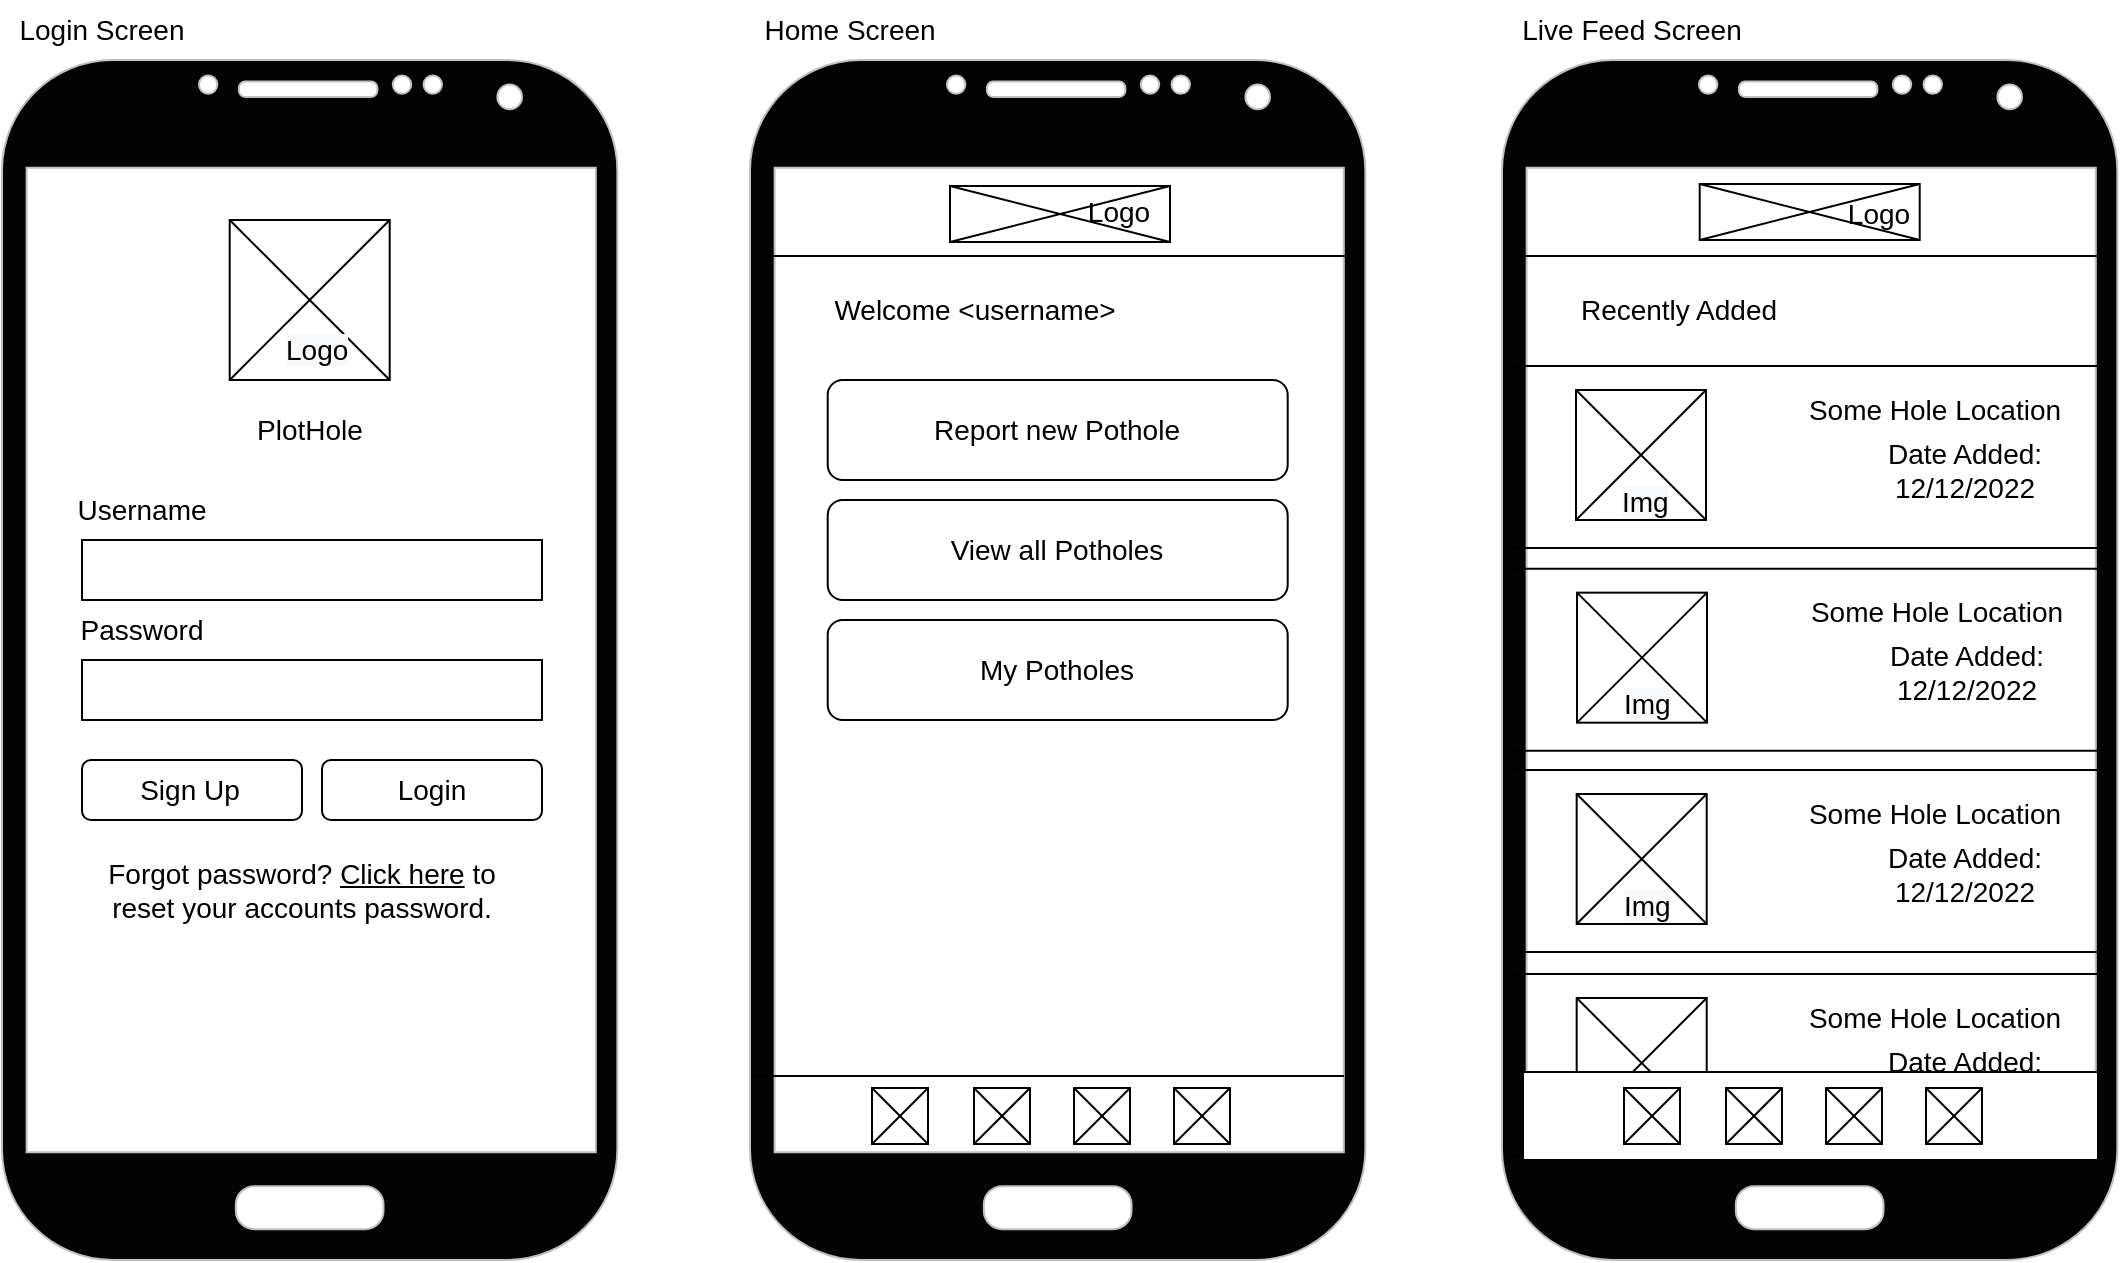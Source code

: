 <mxfile version="20.0.4" type="github">
  <diagram id="bjVdiDGDuuWrtINF5FNi" name="Page-1">
    <mxGraphModel dx="1678" dy="905" grid="1" gridSize="10" guides="1" tooltips="1" connect="1" arrows="1" fold="1" page="1" pageScale="1" pageWidth="827" pageHeight="1169" math="0" shadow="0">
      <root>
        <mxCell id="0" />
        <mxCell id="1" parent="0" />
        <mxCell id="cyxGZDUB5pEwBZSpqyzi-4" value="" style="verticalLabelPosition=bottom;verticalAlign=top;html=1;shadow=0;dashed=0;strokeWidth=1;shape=mxgraph.android.phone2;strokeColor=#c0c0c0;flipV=0;fillColor=#030303;" parent="1" vertex="1">
          <mxGeometry x="40" y="40" width="307.69" height="600" as="geometry" />
        </mxCell>
        <mxCell id="cyxGZDUB5pEwBZSpqyzi-10" value="" style="group" parent="1" vertex="1" connectable="0">
          <mxGeometry x="153.85" y="120" width="86.15" height="80" as="geometry" />
        </mxCell>
        <mxCell id="cyxGZDUB5pEwBZSpqyzi-7" value="" style="rounded=0;whiteSpace=wrap;html=1;fillColor=#FFFFFF;" parent="cyxGZDUB5pEwBZSpqyzi-10" vertex="1">
          <mxGeometry x="8.527e-14" width="80" height="80" as="geometry" />
        </mxCell>
        <mxCell id="cyxGZDUB5pEwBZSpqyzi-8" value="" style="endArrow=none;html=1;rounded=0;exitX=0;exitY=1;exitDx=0;exitDy=0;" parent="cyxGZDUB5pEwBZSpqyzi-10" source="cyxGZDUB5pEwBZSpqyzi-7" edge="1">
          <mxGeometry width="50" height="50" relative="1" as="geometry">
            <mxPoint x="30.0" y="50" as="sourcePoint" />
            <mxPoint x="80.0" as="targetPoint" />
          </mxGeometry>
        </mxCell>
        <mxCell id="cyxGZDUB5pEwBZSpqyzi-9" value="" style="endArrow=none;html=1;rounded=0;exitX=1;exitY=1;exitDx=0;exitDy=0;" parent="cyxGZDUB5pEwBZSpqyzi-10" source="cyxGZDUB5pEwBZSpqyzi-7" edge="1">
          <mxGeometry width="50" height="50" relative="1" as="geometry">
            <mxPoint x="-80" y="80" as="sourcePoint" />
            <mxPoint as="targetPoint" />
          </mxGeometry>
        </mxCell>
        <mxCell id="MJLlHMDSpS5lDLoSnXZj-43" value="&lt;meta charset=&quot;utf-8&quot;&gt;&lt;span style=&quot;color: rgb(0, 0, 0); font-family: Helvetica; font-size: 14px; font-style: normal; font-variant-ligatures: normal; font-variant-caps: normal; font-weight: 400; letter-spacing: normal; orphans: 2; text-align: center; text-indent: 0px; text-transform: none; widows: 2; word-spacing: 0px; -webkit-text-stroke-width: 0px; background-color: rgb(248, 249, 250); text-decoration-thickness: initial; text-decoration-style: initial; text-decoration-color: initial; float: none; display: inline !important;&quot;&gt;Logo&lt;/span&gt;" style="text;whiteSpace=wrap;html=1;" vertex="1" parent="cyxGZDUB5pEwBZSpqyzi-10">
          <mxGeometry x="26.15" y="50" width="33.85" height="20" as="geometry" />
        </mxCell>
        <mxCell id="cyxGZDUB5pEwBZSpqyzi-15" value="PlotHole" style="text;html=1;strokeColor=none;fillColor=none;align=center;verticalAlign=middle;whiteSpace=wrap;rounded=0;fontSize=14;" parent="1" vertex="1">
          <mxGeometry x="163.85" y="210" width="60" height="30" as="geometry" />
        </mxCell>
        <mxCell id="cyxGZDUB5pEwBZSpqyzi-16" value="Username" style="text;html=1;strokeColor=none;fillColor=none;align=center;verticalAlign=middle;whiteSpace=wrap;rounded=0;fontSize=14;" parent="1" vertex="1">
          <mxGeometry x="80" y="250" width="60" height="30" as="geometry" />
        </mxCell>
        <mxCell id="cyxGZDUB5pEwBZSpqyzi-17" value="" style="rounded=0;whiteSpace=wrap;html=1;fontSize=14;fillColor=#FFFFFF;" parent="1" vertex="1">
          <mxGeometry x="80" y="280" width="230" height="30" as="geometry" />
        </mxCell>
        <mxCell id="cyxGZDUB5pEwBZSpqyzi-18" value="Password" style="text;html=1;strokeColor=none;fillColor=none;align=center;verticalAlign=middle;whiteSpace=wrap;rounded=0;fontSize=14;" parent="1" vertex="1">
          <mxGeometry x="80" y="310" width="60" height="30" as="geometry" />
        </mxCell>
        <mxCell id="cyxGZDUB5pEwBZSpqyzi-19" value="" style="rounded=0;whiteSpace=wrap;html=1;fontSize=14;fillColor=#FFFFFF;" parent="1" vertex="1">
          <mxGeometry x="80" y="340" width="230" height="30" as="geometry" />
        </mxCell>
        <mxCell id="cyxGZDUB5pEwBZSpqyzi-20" value="" style="rounded=1;whiteSpace=wrap;html=1;fontSize=14;fillColor=#FFFFFF;" parent="1" vertex="1">
          <mxGeometry x="80" y="390" width="110" height="30" as="geometry" />
        </mxCell>
        <mxCell id="cyxGZDUB5pEwBZSpqyzi-21" value="" style="rounded=1;whiteSpace=wrap;html=1;fontSize=14;fillColor=#FFFFFF;" parent="1" vertex="1">
          <mxGeometry x="200" y="390" width="110" height="30" as="geometry" />
        </mxCell>
        <mxCell id="cyxGZDUB5pEwBZSpqyzi-22" value="Sign Up" style="text;html=1;strokeColor=none;fillColor=none;align=center;verticalAlign=middle;whiteSpace=wrap;rounded=0;fontSize=14;" parent="1" vertex="1">
          <mxGeometry x="103.85" y="390" width="60" height="30" as="geometry" />
        </mxCell>
        <mxCell id="cyxGZDUB5pEwBZSpqyzi-23" value="Login" style="text;html=1;strokeColor=none;fillColor=none;align=center;verticalAlign=middle;whiteSpace=wrap;rounded=0;fontSize=14;" parent="1" vertex="1">
          <mxGeometry x="225" y="390" width="60" height="30" as="geometry" />
        </mxCell>
        <mxCell id="cyxGZDUB5pEwBZSpqyzi-24" value="Forgot password? &lt;u&gt;Click here&lt;/u&gt; to reset your accounts password." style="text;html=1;strokeColor=none;fillColor=none;align=center;verticalAlign=middle;whiteSpace=wrap;rounded=0;fontSize=14;" parent="1" vertex="1">
          <mxGeometry x="80" y="430" width="220" height="50" as="geometry" />
        </mxCell>
        <mxCell id="vHhuPsptqi6PCCdE8fra-1" value="" style="verticalLabelPosition=bottom;verticalAlign=top;html=1;shadow=0;dashed=0;strokeWidth=1;shape=mxgraph.android.phone2;strokeColor=#c0c0c0;flipV=0;fillColor=#030303;" parent="1" vertex="1">
          <mxGeometry x="414" y="40" width="307.69" height="600" as="geometry" />
        </mxCell>
        <mxCell id="vHhuPsptqi6PCCdE8fra-3" value="" style="endArrow=none;html=1;rounded=0;fontSize=14;" parent="1" edge="1">
          <mxGeometry width="50" height="50" relative="1" as="geometry">
            <mxPoint x="415" y="548" as="sourcePoint" />
            <mxPoint x="711" y="548" as="targetPoint" />
          </mxGeometry>
        </mxCell>
        <mxCell id="vHhuPsptqi6PCCdE8fra-8" value="" style="group" parent="1" vertex="1" connectable="0">
          <mxGeometry x="475" y="554" width="28" height="28" as="geometry" />
        </mxCell>
        <mxCell id="vHhuPsptqi6PCCdE8fra-9" value="" style="rounded=0;whiteSpace=wrap;html=1;fillColor=#FFFFFF;" parent="vHhuPsptqi6PCCdE8fra-8" vertex="1">
          <mxGeometry x="2.984e-14" width="28.0" height="28" as="geometry" />
        </mxCell>
        <mxCell id="vHhuPsptqi6PCCdE8fra-10" value="" style="endArrow=none;html=1;rounded=0;exitX=0;exitY=1;exitDx=0;exitDy=0;" parent="vHhuPsptqi6PCCdE8fra-8" source="vHhuPsptqi6PCCdE8fra-9" edge="1">
          <mxGeometry width="50" height="50" relative="1" as="geometry">
            <mxPoint x="10.5" y="17.5" as="sourcePoint" />
            <mxPoint x="28" as="targetPoint" />
          </mxGeometry>
        </mxCell>
        <mxCell id="vHhuPsptqi6PCCdE8fra-11" value="" style="endArrow=none;html=1;rounded=0;exitX=1;exitY=1;exitDx=0;exitDy=0;" parent="vHhuPsptqi6PCCdE8fra-8" source="vHhuPsptqi6PCCdE8fra-9" edge="1">
          <mxGeometry width="50" height="50" relative="1" as="geometry">
            <mxPoint x="-28.0" y="28" as="sourcePoint" />
            <mxPoint as="targetPoint" />
          </mxGeometry>
        </mxCell>
        <mxCell id="vHhuPsptqi6PCCdE8fra-12" value="" style="group" parent="1" vertex="1" connectable="0">
          <mxGeometry x="526" y="554" width="28" height="28" as="geometry" />
        </mxCell>
        <mxCell id="vHhuPsptqi6PCCdE8fra-13" value="" style="rounded=0;whiteSpace=wrap;html=1;fillColor=#FFFFFF;" parent="vHhuPsptqi6PCCdE8fra-12" vertex="1">
          <mxGeometry x="2.984e-14" width="28.0" height="28" as="geometry" />
        </mxCell>
        <mxCell id="vHhuPsptqi6PCCdE8fra-14" value="" style="endArrow=none;html=1;rounded=0;exitX=0;exitY=1;exitDx=0;exitDy=0;" parent="vHhuPsptqi6PCCdE8fra-12" source="vHhuPsptqi6PCCdE8fra-13" edge="1">
          <mxGeometry width="50" height="50" relative="1" as="geometry">
            <mxPoint x="10.5" y="17.5" as="sourcePoint" />
            <mxPoint x="28" as="targetPoint" />
          </mxGeometry>
        </mxCell>
        <mxCell id="vHhuPsptqi6PCCdE8fra-15" value="" style="endArrow=none;html=1;rounded=0;exitX=1;exitY=1;exitDx=0;exitDy=0;" parent="vHhuPsptqi6PCCdE8fra-12" source="vHhuPsptqi6PCCdE8fra-13" edge="1">
          <mxGeometry width="50" height="50" relative="1" as="geometry">
            <mxPoint x="-28.0" y="28" as="sourcePoint" />
            <mxPoint as="targetPoint" />
          </mxGeometry>
        </mxCell>
        <mxCell id="vHhuPsptqi6PCCdE8fra-16" value="" style="group" parent="1" vertex="1" connectable="0">
          <mxGeometry x="576" y="554" width="28" height="28" as="geometry" />
        </mxCell>
        <mxCell id="vHhuPsptqi6PCCdE8fra-17" value="" style="rounded=0;whiteSpace=wrap;html=1;fillColor=#FFFFFF;" parent="vHhuPsptqi6PCCdE8fra-16" vertex="1">
          <mxGeometry x="2.984e-14" width="28.0" height="28" as="geometry" />
        </mxCell>
        <mxCell id="vHhuPsptqi6PCCdE8fra-18" value="" style="endArrow=none;html=1;rounded=0;exitX=0;exitY=1;exitDx=0;exitDy=0;" parent="vHhuPsptqi6PCCdE8fra-16" source="vHhuPsptqi6PCCdE8fra-17" edge="1">
          <mxGeometry width="50" height="50" relative="1" as="geometry">
            <mxPoint x="10.5" y="17.5" as="sourcePoint" />
            <mxPoint x="28" as="targetPoint" />
          </mxGeometry>
        </mxCell>
        <mxCell id="vHhuPsptqi6PCCdE8fra-19" value="" style="endArrow=none;html=1;rounded=0;exitX=1;exitY=1;exitDx=0;exitDy=0;" parent="vHhuPsptqi6PCCdE8fra-16" source="vHhuPsptqi6PCCdE8fra-17" edge="1">
          <mxGeometry width="50" height="50" relative="1" as="geometry">
            <mxPoint x="-28.0" y="28" as="sourcePoint" />
            <mxPoint as="targetPoint" />
          </mxGeometry>
        </mxCell>
        <mxCell id="vHhuPsptqi6PCCdE8fra-20" value="" style="group" parent="1" vertex="1" connectable="0">
          <mxGeometry x="626" y="554" width="28" height="28" as="geometry" />
        </mxCell>
        <mxCell id="vHhuPsptqi6PCCdE8fra-21" value="" style="rounded=0;whiteSpace=wrap;html=1;fillColor=#FFFFFF;" parent="vHhuPsptqi6PCCdE8fra-20" vertex="1">
          <mxGeometry x="2.984e-14" width="28.0" height="28" as="geometry" />
        </mxCell>
        <mxCell id="vHhuPsptqi6PCCdE8fra-22" value="" style="endArrow=none;html=1;rounded=0;exitX=0;exitY=1;exitDx=0;exitDy=0;" parent="vHhuPsptqi6PCCdE8fra-20" source="vHhuPsptqi6PCCdE8fra-21" edge="1">
          <mxGeometry width="50" height="50" relative="1" as="geometry">
            <mxPoint x="10.5" y="17.5" as="sourcePoint" />
            <mxPoint x="28" as="targetPoint" />
          </mxGeometry>
        </mxCell>
        <mxCell id="vHhuPsptqi6PCCdE8fra-23" value="" style="endArrow=none;html=1;rounded=0;exitX=1;exitY=1;exitDx=0;exitDy=0;" parent="vHhuPsptqi6PCCdE8fra-20" source="vHhuPsptqi6PCCdE8fra-21" edge="1">
          <mxGeometry width="50" height="50" relative="1" as="geometry">
            <mxPoint x="-28.0" y="28" as="sourcePoint" />
            <mxPoint as="targetPoint" />
          </mxGeometry>
        </mxCell>
        <mxCell id="vHhuPsptqi6PCCdE8fra-24" value="" style="endArrow=none;html=1;rounded=0;fontSize=14;" parent="1" edge="1">
          <mxGeometry width="50" height="50" relative="1" as="geometry">
            <mxPoint x="420.0" y="138" as="sourcePoint" />
            <mxPoint x="716" y="138" as="targetPoint" />
          </mxGeometry>
        </mxCell>
        <mxCell id="vHhuPsptqi6PCCdE8fra-27" value="" style="group" parent="1" vertex="1" connectable="0">
          <mxGeometry x="514" y="103" width="124.3" height="28" as="geometry" />
        </mxCell>
        <mxCell id="vHhuPsptqi6PCCdE8fra-28" value="" style="rounded=0;whiteSpace=wrap;html=1;fillColor=#FFFFFF;" parent="vHhuPsptqi6PCCdE8fra-27" vertex="1">
          <mxGeometry x="1.172e-13" width="110.0" height="28" as="geometry" />
        </mxCell>
        <mxCell id="vHhuPsptqi6PCCdE8fra-29" value="" style="endArrow=none;html=1;rounded=0;exitX=0;exitY=1;exitDx=0;exitDy=0;" parent="vHhuPsptqi6PCCdE8fra-27" source="vHhuPsptqi6PCCdE8fra-28" edge="1">
          <mxGeometry width="50" height="50" relative="1" as="geometry">
            <mxPoint x="41.25" y="17.5" as="sourcePoint" />
            <mxPoint x="110" as="targetPoint" />
          </mxGeometry>
        </mxCell>
        <mxCell id="vHhuPsptqi6PCCdE8fra-30" value="" style="endArrow=none;html=1;rounded=0;exitX=1;exitY=1;exitDx=0;exitDy=0;" parent="vHhuPsptqi6PCCdE8fra-27" source="vHhuPsptqi6PCCdE8fra-28" edge="1">
          <mxGeometry width="50" height="50" relative="1" as="geometry">
            <mxPoint x="-110.0" y="28" as="sourcePoint" />
            <mxPoint as="targetPoint" />
          </mxGeometry>
        </mxCell>
        <mxCell id="MJLlHMDSpS5lDLoSnXZj-32" value="Logo" style="text;html=1;strokeColor=none;fillColor=none;align=center;verticalAlign=middle;whiteSpace=wrap;rounded=0;fontSize=14;" vertex="1" parent="vHhuPsptqi6PCCdE8fra-27">
          <mxGeometry x="56.0" y="-2" width="57.15" height="30" as="geometry" />
        </mxCell>
        <mxCell id="vHhuPsptqi6PCCdE8fra-33" value="Welcome &amp;lt;username&amp;gt;" style="text;html=1;strokeColor=none;fillColor=none;align=center;verticalAlign=middle;whiteSpace=wrap;rounded=0;fontSize=14;" parent="1" vertex="1">
          <mxGeometry x="452.85" y="150" width="147" height="30" as="geometry" />
        </mxCell>
        <mxCell id="vHhuPsptqi6PCCdE8fra-34" value="" style="rounded=1;whiteSpace=wrap;html=1;fontSize=14;fillColor=#FFFFFF;" parent="1" vertex="1">
          <mxGeometry x="452.85" y="200" width="230" height="50" as="geometry" />
        </mxCell>
        <mxCell id="vHhuPsptqi6PCCdE8fra-35" value="Report new Pothole" style="text;html=1;strokeColor=none;fillColor=none;align=center;verticalAlign=middle;whiteSpace=wrap;rounded=0;fontSize=14;" parent="1" vertex="1">
          <mxGeometry x="494.35" y="210" width="147" height="30" as="geometry" />
        </mxCell>
        <mxCell id="vHhuPsptqi6PCCdE8fra-36" value="" style="rounded=1;whiteSpace=wrap;html=1;fontSize=14;fillColor=#FFFFFF;" parent="1" vertex="1">
          <mxGeometry x="452.85" y="260" width="230" height="50" as="geometry" />
        </mxCell>
        <mxCell id="vHhuPsptqi6PCCdE8fra-37" value="View all Potholes" style="text;html=1;strokeColor=none;fillColor=none;align=center;verticalAlign=middle;whiteSpace=wrap;rounded=0;fontSize=14;" parent="1" vertex="1">
          <mxGeometry x="494.35" y="270" width="147" height="30" as="geometry" />
        </mxCell>
        <mxCell id="vHhuPsptqi6PCCdE8fra-38" value="" style="rounded=1;whiteSpace=wrap;html=1;fontSize=14;fillColor=#FFFFFF;" parent="1" vertex="1">
          <mxGeometry x="452.85" y="320" width="230" height="50" as="geometry" />
        </mxCell>
        <mxCell id="vHhuPsptqi6PCCdE8fra-39" value="My Potholes" style="text;html=1;strokeColor=none;fillColor=none;align=center;verticalAlign=middle;whiteSpace=wrap;rounded=0;fontSize=14;" parent="1" vertex="1">
          <mxGeometry x="494.35" y="330" width="147" height="30" as="geometry" />
        </mxCell>
        <mxCell id="vHhuPsptqi6PCCdE8fra-42" value="Login Screen" style="text;html=1;strokeColor=none;fillColor=none;align=center;verticalAlign=middle;whiteSpace=wrap;rounded=0;fontSize=14;" parent="1" vertex="1">
          <mxGeometry x="40" y="10" width="100" height="30" as="geometry" />
        </mxCell>
        <mxCell id="vHhuPsptqi6PCCdE8fra-43" value="Home Screen" style="text;html=1;strokeColor=none;fillColor=none;align=center;verticalAlign=middle;whiteSpace=wrap;rounded=0;fontSize=14;" parent="1" vertex="1">
          <mxGeometry x="414" y="10" width="100" height="30" as="geometry" />
        </mxCell>
        <mxCell id="MJLlHMDSpS5lDLoSnXZj-1" value="" style="verticalLabelPosition=bottom;verticalAlign=top;html=1;shadow=0;dashed=0;strokeWidth=1;shape=mxgraph.android.phone2;strokeColor=#c0c0c0;flipV=0;fillColor=#030303;" vertex="1" parent="1">
          <mxGeometry x="790" y="40" width="307.69" height="600" as="geometry" />
        </mxCell>
        <mxCell id="MJLlHMDSpS5lDLoSnXZj-19" value="" style="endArrow=none;html=1;rounded=0;fontSize=14;" edge="1" parent="1">
          <mxGeometry width="50" height="50" relative="1" as="geometry">
            <mxPoint x="796.0" y="138" as="sourcePoint" />
            <mxPoint x="1092" y="138" as="targetPoint" />
          </mxGeometry>
        </mxCell>
        <mxCell id="MJLlHMDSpS5lDLoSnXZj-20" value="" style="group" vertex="1" connectable="0" parent="1">
          <mxGeometry x="888.85" y="102" width="118.3" height="30" as="geometry" />
        </mxCell>
        <mxCell id="MJLlHMDSpS5lDLoSnXZj-21" value="" style="rounded=0;whiteSpace=wrap;html=1;fillColor=#FFFFFF;" vertex="1" parent="MJLlHMDSpS5lDLoSnXZj-20">
          <mxGeometry x="1.172e-13" width="110.0" height="28" as="geometry" />
        </mxCell>
        <mxCell id="MJLlHMDSpS5lDLoSnXZj-22" value="" style="endArrow=none;html=1;rounded=0;exitX=0;exitY=1;exitDx=0;exitDy=0;" edge="1" parent="MJLlHMDSpS5lDLoSnXZj-20" source="MJLlHMDSpS5lDLoSnXZj-21">
          <mxGeometry width="50" height="50" relative="1" as="geometry">
            <mxPoint x="41.25" y="17.5" as="sourcePoint" />
            <mxPoint x="110" as="targetPoint" />
          </mxGeometry>
        </mxCell>
        <mxCell id="MJLlHMDSpS5lDLoSnXZj-23" value="" style="endArrow=none;html=1;rounded=0;exitX=1;exitY=1;exitDx=0;exitDy=0;" edge="1" parent="MJLlHMDSpS5lDLoSnXZj-20" source="MJLlHMDSpS5lDLoSnXZj-21">
          <mxGeometry width="50" height="50" relative="1" as="geometry">
            <mxPoint x="-110.0" y="28" as="sourcePoint" />
            <mxPoint as="targetPoint" />
          </mxGeometry>
        </mxCell>
        <mxCell id="MJLlHMDSpS5lDLoSnXZj-33" value="Logo" style="text;html=1;strokeColor=none;fillColor=none;align=center;verticalAlign=middle;whiteSpace=wrap;rounded=0;fontSize=14;" vertex="1" parent="MJLlHMDSpS5lDLoSnXZj-20">
          <mxGeometry x="61.15" width="57.15" height="30" as="geometry" />
        </mxCell>
        <mxCell id="MJLlHMDSpS5lDLoSnXZj-31" value="Live Feed Screen" style="text;html=1;strokeColor=none;fillColor=none;align=center;verticalAlign=middle;whiteSpace=wrap;rounded=0;fontSize=14;" vertex="1" parent="1">
          <mxGeometry x="790" y="10" width="130" height="30" as="geometry" />
        </mxCell>
        <mxCell id="MJLlHMDSpS5lDLoSnXZj-34" value="Recently Added" style="text;html=1;strokeColor=none;fillColor=none;align=center;verticalAlign=middle;whiteSpace=wrap;rounded=0;fontSize=14;" vertex="1" parent="1">
          <mxGeometry x="827" y="150" width="103" height="30" as="geometry" />
        </mxCell>
        <mxCell id="MJLlHMDSpS5lDLoSnXZj-35" value="" style="endArrow=none;html=1;rounded=0;" edge="1" parent="1">
          <mxGeometry width="50" height="50" relative="1" as="geometry">
            <mxPoint x="794" y="193" as="sourcePoint" />
            <mxPoint x="1093" y="193" as="targetPoint" />
          </mxGeometry>
        </mxCell>
        <mxCell id="MJLlHMDSpS5lDLoSnXZj-36" value="Some Hole Location" style="text;html=1;strokeColor=none;fillColor=none;align=center;verticalAlign=middle;whiteSpace=wrap;rounded=0;fontSize=14;" vertex="1" parent="1">
          <mxGeometry x="940" y="200" width="133" height="30" as="geometry" />
        </mxCell>
        <mxCell id="MJLlHMDSpS5lDLoSnXZj-37" value="Date Added: 12/12/2022" style="text;html=1;strokeColor=none;fillColor=none;align=center;verticalAlign=middle;whiteSpace=wrap;rounded=0;fontSize=14;" vertex="1" parent="1">
          <mxGeometry x="970" y="230" width="103" height="30" as="geometry" />
        </mxCell>
        <mxCell id="MJLlHMDSpS5lDLoSnXZj-44" value="" style="group" vertex="1" connectable="0" parent="1">
          <mxGeometry x="827" y="205" width="70" height="65" as="geometry" />
        </mxCell>
        <mxCell id="MJLlHMDSpS5lDLoSnXZj-45" value="" style="rounded=0;whiteSpace=wrap;html=1;fillColor=#FFFFFF;" vertex="1" parent="MJLlHMDSpS5lDLoSnXZj-44">
          <mxGeometry x="6.928e-14" width="65.003" height="65" as="geometry" />
        </mxCell>
        <mxCell id="MJLlHMDSpS5lDLoSnXZj-46" value="" style="endArrow=none;html=1;rounded=0;exitX=0;exitY=1;exitDx=0;exitDy=0;" edge="1" parent="MJLlHMDSpS5lDLoSnXZj-44" source="MJLlHMDSpS5lDLoSnXZj-45">
          <mxGeometry width="50" height="50" relative="1" as="geometry">
            <mxPoint x="24.376" y="40.625" as="sourcePoint" />
            <mxPoint x="65.003" as="targetPoint" />
          </mxGeometry>
        </mxCell>
        <mxCell id="MJLlHMDSpS5lDLoSnXZj-47" value="" style="endArrow=none;html=1;rounded=0;exitX=1;exitY=1;exitDx=0;exitDy=0;" edge="1" parent="MJLlHMDSpS5lDLoSnXZj-44" source="MJLlHMDSpS5lDLoSnXZj-45">
          <mxGeometry width="50" height="50" relative="1" as="geometry">
            <mxPoint x="-65.003" y="65" as="sourcePoint" />
            <mxPoint as="targetPoint" />
          </mxGeometry>
        </mxCell>
        <mxCell id="MJLlHMDSpS5lDLoSnXZj-48" value="&lt;span style=&quot;color: rgb(0, 0, 0); font-family: Helvetica; font-size: 14px; font-style: normal; font-variant-ligatures: normal; font-variant-caps: normal; font-weight: 400; letter-spacing: normal; orphans: 2; text-align: center; text-indent: 0px; text-transform: none; widows: 2; word-spacing: 0px; -webkit-text-stroke-width: 0px; background-color: rgb(248, 249, 250); text-decoration-thickness: initial; text-decoration-style: initial; text-decoration-color: initial; float: none; display: inline !important;&quot;&gt;Img&lt;/span&gt;" style="text;whiteSpace=wrap;html=1;" vertex="1" parent="MJLlHMDSpS5lDLoSnXZj-44">
          <mxGeometry x="21.248" y="40.625" width="27.504" height="16.25" as="geometry" />
        </mxCell>
        <mxCell id="MJLlHMDSpS5lDLoSnXZj-49" value="" style="endArrow=none;html=1;rounded=0;" edge="1" parent="1">
          <mxGeometry width="50" height="50" relative="1" as="geometry">
            <mxPoint x="794" y="284" as="sourcePoint" />
            <mxPoint x="1093" y="284" as="targetPoint" />
          </mxGeometry>
        </mxCell>
        <mxCell id="MJLlHMDSpS5lDLoSnXZj-59" value="" style="endArrow=none;html=1;rounded=0;" edge="1" parent="1">
          <mxGeometry width="50" height="50" relative="1" as="geometry">
            <mxPoint x="794.5" y="294.33" as="sourcePoint" />
            <mxPoint x="1093.5" y="294.33" as="targetPoint" />
          </mxGeometry>
        </mxCell>
        <mxCell id="MJLlHMDSpS5lDLoSnXZj-60" value="Some Hole Location" style="text;html=1;strokeColor=none;fillColor=none;align=center;verticalAlign=middle;whiteSpace=wrap;rounded=0;fontSize=14;" vertex="1" parent="1">
          <mxGeometry x="940.5" y="301.33" width="133" height="30" as="geometry" />
        </mxCell>
        <mxCell id="MJLlHMDSpS5lDLoSnXZj-61" value="Date Added: 12/12/2022" style="text;html=1;strokeColor=none;fillColor=none;align=center;verticalAlign=middle;whiteSpace=wrap;rounded=0;fontSize=14;" vertex="1" parent="1">
          <mxGeometry x="970.5" y="331.33" width="103" height="30" as="geometry" />
        </mxCell>
        <mxCell id="MJLlHMDSpS5lDLoSnXZj-62" value="" style="group" vertex="1" connectable="0" parent="1">
          <mxGeometry x="827.5" y="306.33" width="70" height="65" as="geometry" />
        </mxCell>
        <mxCell id="MJLlHMDSpS5lDLoSnXZj-63" value="" style="rounded=0;whiteSpace=wrap;html=1;fillColor=#FFFFFF;" vertex="1" parent="MJLlHMDSpS5lDLoSnXZj-62">
          <mxGeometry x="6.928e-14" width="65.003" height="65" as="geometry" />
        </mxCell>
        <mxCell id="MJLlHMDSpS5lDLoSnXZj-64" value="" style="endArrow=none;html=1;rounded=0;exitX=0;exitY=1;exitDx=0;exitDy=0;" edge="1" parent="MJLlHMDSpS5lDLoSnXZj-62" source="MJLlHMDSpS5lDLoSnXZj-63">
          <mxGeometry width="50" height="50" relative="1" as="geometry">
            <mxPoint x="24.376" y="40.625" as="sourcePoint" />
            <mxPoint x="65.003" as="targetPoint" />
          </mxGeometry>
        </mxCell>
        <mxCell id="MJLlHMDSpS5lDLoSnXZj-65" value="" style="endArrow=none;html=1;rounded=0;exitX=1;exitY=1;exitDx=0;exitDy=0;" edge="1" parent="MJLlHMDSpS5lDLoSnXZj-62" source="MJLlHMDSpS5lDLoSnXZj-63">
          <mxGeometry width="50" height="50" relative="1" as="geometry">
            <mxPoint x="-65.003" y="65" as="sourcePoint" />
            <mxPoint as="targetPoint" />
          </mxGeometry>
        </mxCell>
        <mxCell id="MJLlHMDSpS5lDLoSnXZj-66" value="&lt;span style=&quot;color: rgb(0, 0, 0); font-family: Helvetica; font-size: 14px; font-style: normal; font-variant-ligatures: normal; font-variant-caps: normal; font-weight: 400; letter-spacing: normal; orphans: 2; text-align: center; text-indent: 0px; text-transform: none; widows: 2; word-spacing: 0px; -webkit-text-stroke-width: 0px; background-color: rgb(248, 249, 250); text-decoration-thickness: initial; text-decoration-style: initial; text-decoration-color: initial; float: none; display: inline !important;&quot;&gt;Img&lt;/span&gt;" style="text;whiteSpace=wrap;html=1;" vertex="1" parent="MJLlHMDSpS5lDLoSnXZj-62">
          <mxGeometry x="21.248" y="40.625" width="27.504" height="16.25" as="geometry" />
        </mxCell>
        <mxCell id="MJLlHMDSpS5lDLoSnXZj-67" value="" style="endArrow=none;html=1;rounded=0;" edge="1" parent="1">
          <mxGeometry width="50" height="50" relative="1" as="geometry">
            <mxPoint x="794.5" y="385.33" as="sourcePoint" />
            <mxPoint x="1093.5" y="385.33" as="targetPoint" />
          </mxGeometry>
        </mxCell>
        <mxCell id="MJLlHMDSpS5lDLoSnXZj-68" value="" style="endArrow=none;html=1;rounded=0;" edge="1" parent="1">
          <mxGeometry width="50" height="50" relative="1" as="geometry">
            <mxPoint x="794.34" y="395.0" as="sourcePoint" />
            <mxPoint x="1093.34" y="395.0" as="targetPoint" />
          </mxGeometry>
        </mxCell>
        <mxCell id="MJLlHMDSpS5lDLoSnXZj-69" value="Some Hole Location" style="text;html=1;strokeColor=none;fillColor=none;align=center;verticalAlign=middle;whiteSpace=wrap;rounded=0;fontSize=14;" vertex="1" parent="1">
          <mxGeometry x="940.34" y="402" width="133" height="30" as="geometry" />
        </mxCell>
        <mxCell id="MJLlHMDSpS5lDLoSnXZj-70" value="Date Added: 12/12/2022" style="text;html=1;strokeColor=none;fillColor=none;align=center;verticalAlign=middle;whiteSpace=wrap;rounded=0;fontSize=14;" vertex="1" parent="1">
          <mxGeometry x="970.34" y="432" width="103" height="30" as="geometry" />
        </mxCell>
        <mxCell id="MJLlHMDSpS5lDLoSnXZj-71" value="" style="group" vertex="1" connectable="0" parent="1">
          <mxGeometry x="827.34" y="407" width="70" height="65" as="geometry" />
        </mxCell>
        <mxCell id="MJLlHMDSpS5lDLoSnXZj-72" value="" style="rounded=0;whiteSpace=wrap;html=1;fillColor=#FFFFFF;" vertex="1" parent="MJLlHMDSpS5lDLoSnXZj-71">
          <mxGeometry x="6.928e-14" width="65.003" height="65" as="geometry" />
        </mxCell>
        <mxCell id="MJLlHMDSpS5lDLoSnXZj-73" value="" style="endArrow=none;html=1;rounded=0;exitX=0;exitY=1;exitDx=0;exitDy=0;" edge="1" parent="MJLlHMDSpS5lDLoSnXZj-71" source="MJLlHMDSpS5lDLoSnXZj-72">
          <mxGeometry width="50" height="50" relative="1" as="geometry">
            <mxPoint x="24.376" y="40.625" as="sourcePoint" />
            <mxPoint x="65.003" as="targetPoint" />
          </mxGeometry>
        </mxCell>
        <mxCell id="MJLlHMDSpS5lDLoSnXZj-74" value="" style="endArrow=none;html=1;rounded=0;exitX=1;exitY=1;exitDx=0;exitDy=0;" edge="1" parent="MJLlHMDSpS5lDLoSnXZj-71" source="MJLlHMDSpS5lDLoSnXZj-72">
          <mxGeometry width="50" height="50" relative="1" as="geometry">
            <mxPoint x="-65.003" y="65" as="sourcePoint" />
            <mxPoint as="targetPoint" />
          </mxGeometry>
        </mxCell>
        <mxCell id="MJLlHMDSpS5lDLoSnXZj-75" value="&lt;span style=&quot;color: rgb(0, 0, 0); font-family: Helvetica; font-size: 14px; font-style: normal; font-variant-ligatures: normal; font-variant-caps: normal; font-weight: 400; letter-spacing: normal; orphans: 2; text-align: center; text-indent: 0px; text-transform: none; widows: 2; word-spacing: 0px; -webkit-text-stroke-width: 0px; background-color: rgb(248, 249, 250); text-decoration-thickness: initial; text-decoration-style: initial; text-decoration-color: initial; float: none; display: inline !important;&quot;&gt;Img&lt;/span&gt;" style="text;whiteSpace=wrap;html=1;" vertex="1" parent="MJLlHMDSpS5lDLoSnXZj-71">
          <mxGeometry x="21.248" y="40.625" width="27.504" height="16.25" as="geometry" />
        </mxCell>
        <mxCell id="MJLlHMDSpS5lDLoSnXZj-76" value="" style="endArrow=none;html=1;rounded=0;" edge="1" parent="1">
          <mxGeometry width="50" height="50" relative="1" as="geometry">
            <mxPoint x="794.34" y="486.0" as="sourcePoint" />
            <mxPoint x="1093.34" y="486.0" as="targetPoint" />
          </mxGeometry>
        </mxCell>
        <mxCell id="MJLlHMDSpS5lDLoSnXZj-77" value="" style="endArrow=none;html=1;rounded=0;" edge="1" parent="1">
          <mxGeometry width="50" height="50" relative="1" as="geometry">
            <mxPoint x="794.34" y="497" as="sourcePoint" />
            <mxPoint x="1093.34" y="497" as="targetPoint" />
          </mxGeometry>
        </mxCell>
        <mxCell id="MJLlHMDSpS5lDLoSnXZj-78" value="Some Hole Location" style="text;html=1;strokeColor=none;fillColor=none;align=center;verticalAlign=middle;whiteSpace=wrap;rounded=0;fontSize=14;" vertex="1" parent="1">
          <mxGeometry x="940.34" y="504" width="133" height="30" as="geometry" />
        </mxCell>
        <mxCell id="MJLlHMDSpS5lDLoSnXZj-79" value="Date Added: 12/12/2022" style="text;html=1;strokeColor=none;fillColor=none;align=center;verticalAlign=middle;whiteSpace=wrap;rounded=0;fontSize=14;" vertex="1" parent="1">
          <mxGeometry x="970.34" y="534" width="103" height="30" as="geometry" />
        </mxCell>
        <mxCell id="MJLlHMDSpS5lDLoSnXZj-80" value="" style="group" vertex="1" connectable="0" parent="1">
          <mxGeometry x="827.34" y="509" width="70" height="65" as="geometry" />
        </mxCell>
        <mxCell id="MJLlHMDSpS5lDLoSnXZj-81" value="" style="rounded=0;whiteSpace=wrap;html=1;fillColor=#FFFFFF;" vertex="1" parent="MJLlHMDSpS5lDLoSnXZj-80">
          <mxGeometry x="6.928e-14" width="65.003" height="65" as="geometry" />
        </mxCell>
        <mxCell id="MJLlHMDSpS5lDLoSnXZj-82" value="" style="endArrow=none;html=1;rounded=0;exitX=0;exitY=1;exitDx=0;exitDy=0;" edge="1" parent="MJLlHMDSpS5lDLoSnXZj-80" source="MJLlHMDSpS5lDLoSnXZj-81">
          <mxGeometry width="50" height="50" relative="1" as="geometry">
            <mxPoint x="24.376" y="40.625" as="sourcePoint" />
            <mxPoint x="65.003" as="targetPoint" />
          </mxGeometry>
        </mxCell>
        <mxCell id="MJLlHMDSpS5lDLoSnXZj-83" value="" style="endArrow=none;html=1;rounded=0;exitX=1;exitY=1;exitDx=0;exitDy=0;" edge="1" parent="MJLlHMDSpS5lDLoSnXZj-80" source="MJLlHMDSpS5lDLoSnXZj-81">
          <mxGeometry width="50" height="50" relative="1" as="geometry">
            <mxPoint x="-65.003" y="65" as="sourcePoint" />
            <mxPoint as="targetPoint" />
          </mxGeometry>
        </mxCell>
        <mxCell id="MJLlHMDSpS5lDLoSnXZj-84" value="&lt;span style=&quot;color: rgb(0, 0, 0); font-family: Helvetica; font-size: 14px; font-style: normal; font-variant-ligatures: normal; font-variant-caps: normal; font-weight: 400; letter-spacing: normal; orphans: 2; text-align: center; text-indent: 0px; text-transform: none; widows: 2; word-spacing: 0px; -webkit-text-stroke-width: 0px; background-color: rgb(248, 249, 250); text-decoration-thickness: initial; text-decoration-style: initial; text-decoration-color: initial; float: none; display: inline !important;&quot;&gt;Img&lt;/span&gt;" style="text;whiteSpace=wrap;html=1;" vertex="1" parent="MJLlHMDSpS5lDLoSnXZj-80">
          <mxGeometry x="21.248" y="40.625" width="27.504" height="16.25" as="geometry" />
        </mxCell>
        <mxCell id="MJLlHMDSpS5lDLoSnXZj-85" value="" style="endArrow=none;html=1;rounded=0;" edge="1" parent="1">
          <mxGeometry width="50" height="50" relative="1" as="geometry">
            <mxPoint x="794.34" y="588" as="sourcePoint" />
            <mxPoint x="1093.34" y="588" as="targetPoint" />
          </mxGeometry>
        </mxCell>
        <mxCell id="MJLlHMDSpS5lDLoSnXZj-86" value="" style="rounded=0;whiteSpace=wrap;html=1;" vertex="1" parent="1">
          <mxGeometry x="800.5" y="546" width="287.5" height="44" as="geometry" />
        </mxCell>
        <mxCell id="MJLlHMDSpS5lDLoSnXZj-87" value="" style="group" vertex="1" connectable="0" parent="1">
          <mxGeometry x="851" y="554" width="28" height="28" as="geometry" />
        </mxCell>
        <mxCell id="MJLlHMDSpS5lDLoSnXZj-88" value="" style="rounded=0;whiteSpace=wrap;html=1;fillColor=#FFFFFF;" vertex="1" parent="MJLlHMDSpS5lDLoSnXZj-87">
          <mxGeometry x="2.984e-14" width="28.0" height="28" as="geometry" />
        </mxCell>
        <mxCell id="MJLlHMDSpS5lDLoSnXZj-89" value="" style="endArrow=none;html=1;rounded=0;exitX=0;exitY=1;exitDx=0;exitDy=0;" edge="1" parent="MJLlHMDSpS5lDLoSnXZj-87" source="MJLlHMDSpS5lDLoSnXZj-88">
          <mxGeometry width="50" height="50" relative="1" as="geometry">
            <mxPoint x="10.5" y="17.5" as="sourcePoint" />
            <mxPoint x="28" as="targetPoint" />
          </mxGeometry>
        </mxCell>
        <mxCell id="MJLlHMDSpS5lDLoSnXZj-90" value="" style="endArrow=none;html=1;rounded=0;exitX=1;exitY=1;exitDx=0;exitDy=0;" edge="1" parent="MJLlHMDSpS5lDLoSnXZj-87" source="MJLlHMDSpS5lDLoSnXZj-88">
          <mxGeometry width="50" height="50" relative="1" as="geometry">
            <mxPoint x="-28.0" y="28" as="sourcePoint" />
            <mxPoint as="targetPoint" />
          </mxGeometry>
        </mxCell>
        <mxCell id="MJLlHMDSpS5lDLoSnXZj-91" value="" style="group" vertex="1" connectable="0" parent="1">
          <mxGeometry x="902" y="554" width="28" height="28" as="geometry" />
        </mxCell>
        <mxCell id="MJLlHMDSpS5lDLoSnXZj-92" value="" style="rounded=0;whiteSpace=wrap;html=1;fillColor=#FFFFFF;" vertex="1" parent="MJLlHMDSpS5lDLoSnXZj-91">
          <mxGeometry x="2.984e-14" width="28.0" height="28" as="geometry" />
        </mxCell>
        <mxCell id="MJLlHMDSpS5lDLoSnXZj-93" value="" style="endArrow=none;html=1;rounded=0;exitX=0;exitY=1;exitDx=0;exitDy=0;" edge="1" parent="MJLlHMDSpS5lDLoSnXZj-91" source="MJLlHMDSpS5lDLoSnXZj-92">
          <mxGeometry width="50" height="50" relative="1" as="geometry">
            <mxPoint x="10.5" y="17.5" as="sourcePoint" />
            <mxPoint x="28" as="targetPoint" />
          </mxGeometry>
        </mxCell>
        <mxCell id="MJLlHMDSpS5lDLoSnXZj-94" value="" style="endArrow=none;html=1;rounded=0;exitX=1;exitY=1;exitDx=0;exitDy=0;" edge="1" parent="MJLlHMDSpS5lDLoSnXZj-91" source="MJLlHMDSpS5lDLoSnXZj-92">
          <mxGeometry width="50" height="50" relative="1" as="geometry">
            <mxPoint x="-28.0" y="28" as="sourcePoint" />
            <mxPoint as="targetPoint" />
          </mxGeometry>
        </mxCell>
        <mxCell id="MJLlHMDSpS5lDLoSnXZj-95" value="" style="group" vertex="1" connectable="0" parent="1">
          <mxGeometry x="952" y="554" width="28" height="28" as="geometry" />
        </mxCell>
        <mxCell id="MJLlHMDSpS5lDLoSnXZj-96" value="" style="rounded=0;whiteSpace=wrap;html=1;fillColor=#FFFFFF;" vertex="1" parent="MJLlHMDSpS5lDLoSnXZj-95">
          <mxGeometry x="2.984e-14" width="28.0" height="28" as="geometry" />
        </mxCell>
        <mxCell id="MJLlHMDSpS5lDLoSnXZj-97" value="" style="endArrow=none;html=1;rounded=0;exitX=0;exitY=1;exitDx=0;exitDy=0;" edge="1" parent="MJLlHMDSpS5lDLoSnXZj-95" source="MJLlHMDSpS5lDLoSnXZj-96">
          <mxGeometry width="50" height="50" relative="1" as="geometry">
            <mxPoint x="10.5" y="17.5" as="sourcePoint" />
            <mxPoint x="28" as="targetPoint" />
          </mxGeometry>
        </mxCell>
        <mxCell id="MJLlHMDSpS5lDLoSnXZj-98" value="" style="endArrow=none;html=1;rounded=0;exitX=1;exitY=1;exitDx=0;exitDy=0;" edge="1" parent="MJLlHMDSpS5lDLoSnXZj-95" source="MJLlHMDSpS5lDLoSnXZj-96">
          <mxGeometry width="50" height="50" relative="1" as="geometry">
            <mxPoint x="-28.0" y="28" as="sourcePoint" />
            <mxPoint as="targetPoint" />
          </mxGeometry>
        </mxCell>
        <mxCell id="MJLlHMDSpS5lDLoSnXZj-99" value="" style="group" vertex="1" connectable="0" parent="1">
          <mxGeometry x="1002" y="554" width="28" height="28" as="geometry" />
        </mxCell>
        <mxCell id="MJLlHMDSpS5lDLoSnXZj-100" value="" style="rounded=0;whiteSpace=wrap;html=1;fillColor=#FFFFFF;" vertex="1" parent="MJLlHMDSpS5lDLoSnXZj-99">
          <mxGeometry x="2.984e-14" width="28.0" height="28" as="geometry" />
        </mxCell>
        <mxCell id="MJLlHMDSpS5lDLoSnXZj-101" value="" style="endArrow=none;html=1;rounded=0;exitX=0;exitY=1;exitDx=0;exitDy=0;" edge="1" parent="MJLlHMDSpS5lDLoSnXZj-99" source="MJLlHMDSpS5lDLoSnXZj-100">
          <mxGeometry width="50" height="50" relative="1" as="geometry">
            <mxPoint x="10.5" y="17.5" as="sourcePoint" />
            <mxPoint x="28" as="targetPoint" />
          </mxGeometry>
        </mxCell>
        <mxCell id="MJLlHMDSpS5lDLoSnXZj-102" value="" style="endArrow=none;html=1;rounded=0;exitX=1;exitY=1;exitDx=0;exitDy=0;" edge="1" parent="MJLlHMDSpS5lDLoSnXZj-99" source="MJLlHMDSpS5lDLoSnXZj-100">
          <mxGeometry width="50" height="50" relative="1" as="geometry">
            <mxPoint x="-28.0" y="28" as="sourcePoint" />
            <mxPoint as="targetPoint" />
          </mxGeometry>
        </mxCell>
      </root>
    </mxGraphModel>
  </diagram>
</mxfile>

